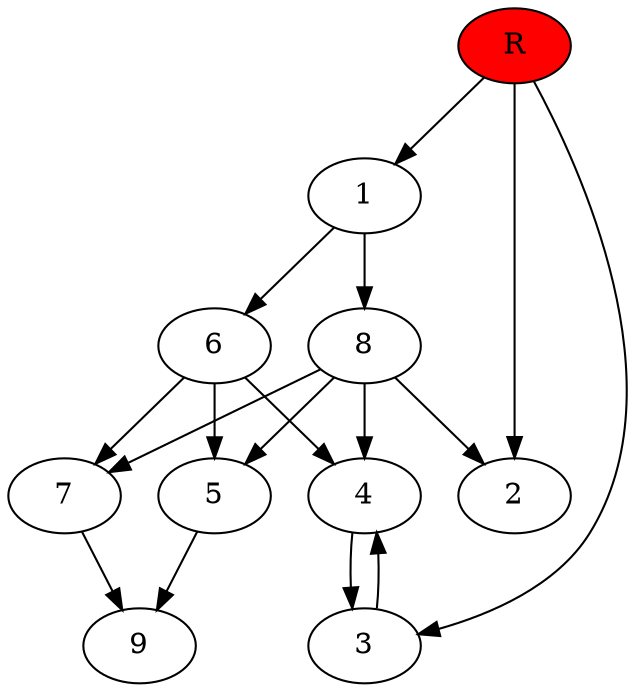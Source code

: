 digraph prb64608 {
	1
	2
	3
	4
	5
	6
	7
	8
	R [fillcolor="#ff0000" style=filled]
	1 -> 6
	1 -> 8
	3 -> 4
	4 -> 3
	5 -> 9
	6 -> 4
	6 -> 5
	6 -> 7
	7 -> 9
	8 -> 2
	8 -> 4
	8 -> 5
	8 -> 7
	R -> 1
	R -> 2
	R -> 3
}
